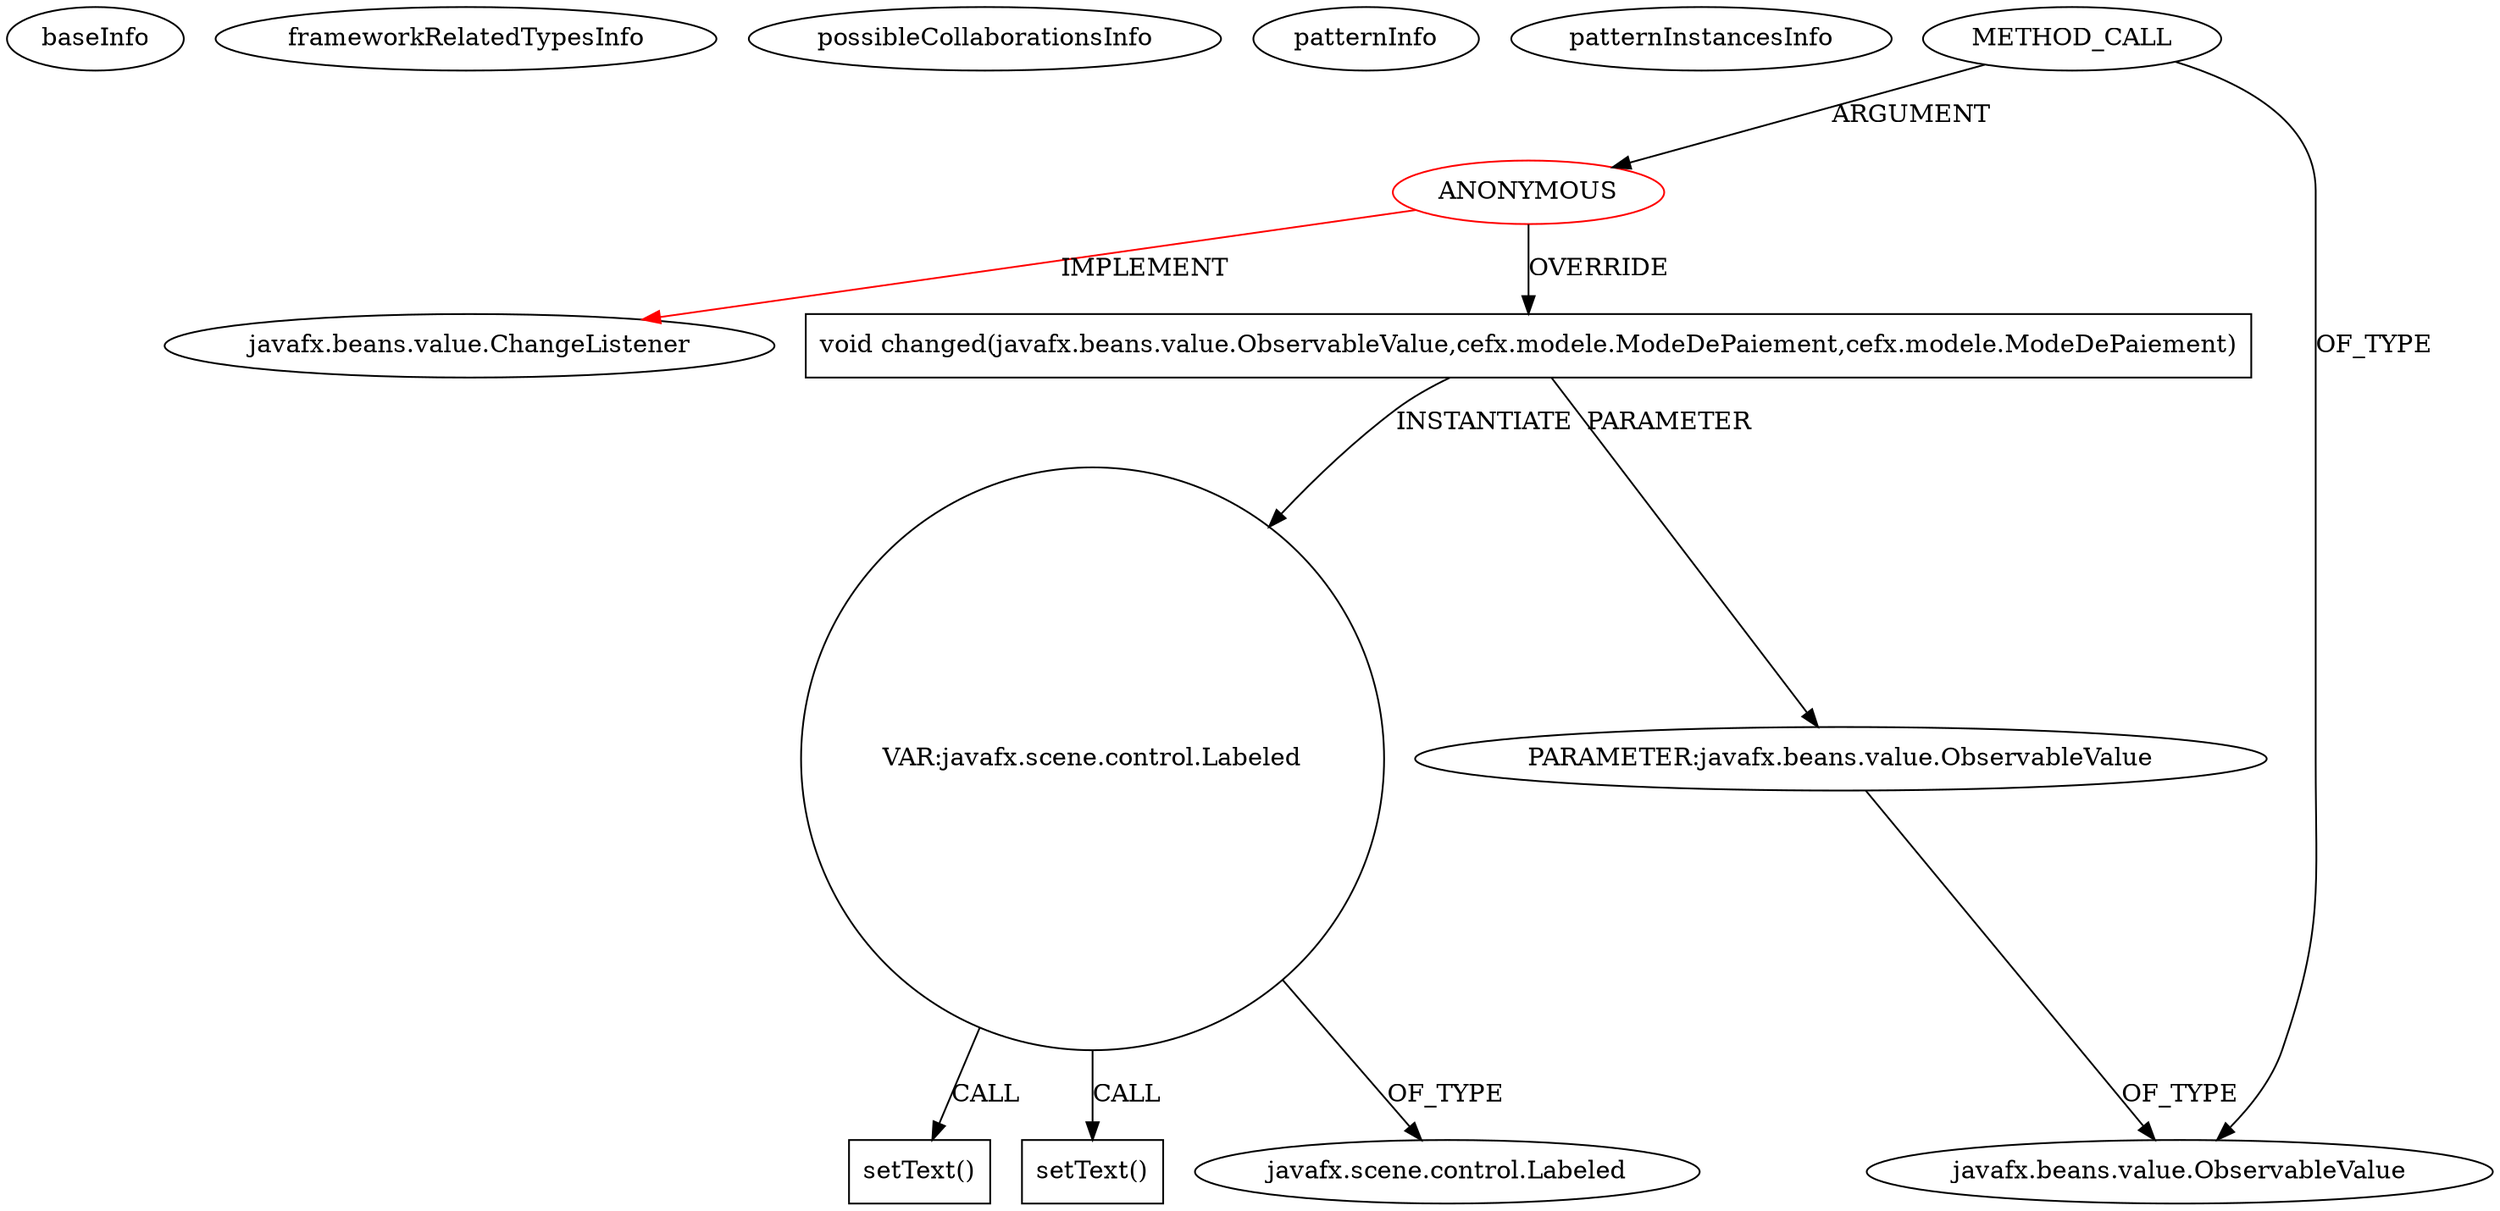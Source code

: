 digraph {
baseInfo[graphId=4446,category="pattern",isAnonymous=true,possibleRelation=false]
frameworkRelatedTypesInfo[0="javafx.beans.value.ChangeListener"]
possibleCollaborationsInfo[]
patternInfo[frequency=2.0,patternRootClient=0]
patternInstancesInfo[0="bianconejo-CEFX~/bianconejo-CEFX/CEFX-master/src/cefx/CEHistoriqueController.java~void initialize()~2037",1="bianconejo-CEFX~/bianconejo-CEFX/CEFX-master/src/cefx/CECommandeController.java~void initialize(java.net.URL,java.util.ResourceBundle)~2089"]
4[label="void changed(javafx.beans.value.ObservableValue,cefx.modele.ModeDePaiement,cefx.modele.ModeDePaiement)",vertexType="OVERRIDING_METHOD_DECLARATION",isFrameworkType=false,shape=box]
0[label="ANONYMOUS",vertexType="ROOT_ANONYMOUS_DECLARATION",isFrameworkType=false,color=red]
1[label="javafx.beans.value.ChangeListener",vertexType="FRAMEWORK_INTERFACE_TYPE",isFrameworkType=false]
2[label="METHOD_CALL",vertexType="OUTSIDE_CALL",isFrameworkType=false]
5[label="PARAMETER:javafx.beans.value.ObservableValue",vertexType="PARAMETER_DECLARATION",isFrameworkType=false]
7[label="VAR:javafx.scene.control.Labeled",vertexType="VARIABLE_EXPRESION",isFrameworkType=false,shape=circle]
9[label="javafx.scene.control.Labeled",vertexType="FRAMEWORK_CLASS_TYPE",isFrameworkType=false]
11[label="setText()",vertexType="INSIDE_CALL",isFrameworkType=false,shape=box]
8[label="setText()",vertexType="INSIDE_CALL",isFrameworkType=false,shape=box]
3[label="javafx.beans.value.ObservableValue",vertexType="FRAMEWORK_INTERFACE_TYPE",isFrameworkType=false]
2->0[label="ARGUMENT"]
7->11[label="CALL"]
5->3[label="OF_TYPE"]
4->7[label="INSTANTIATE"]
7->9[label="OF_TYPE"]
4->5[label="PARAMETER"]
2->3[label="OF_TYPE"]
0->4[label="OVERRIDE"]
7->8[label="CALL"]
0->1[label="IMPLEMENT",color=red]
}
